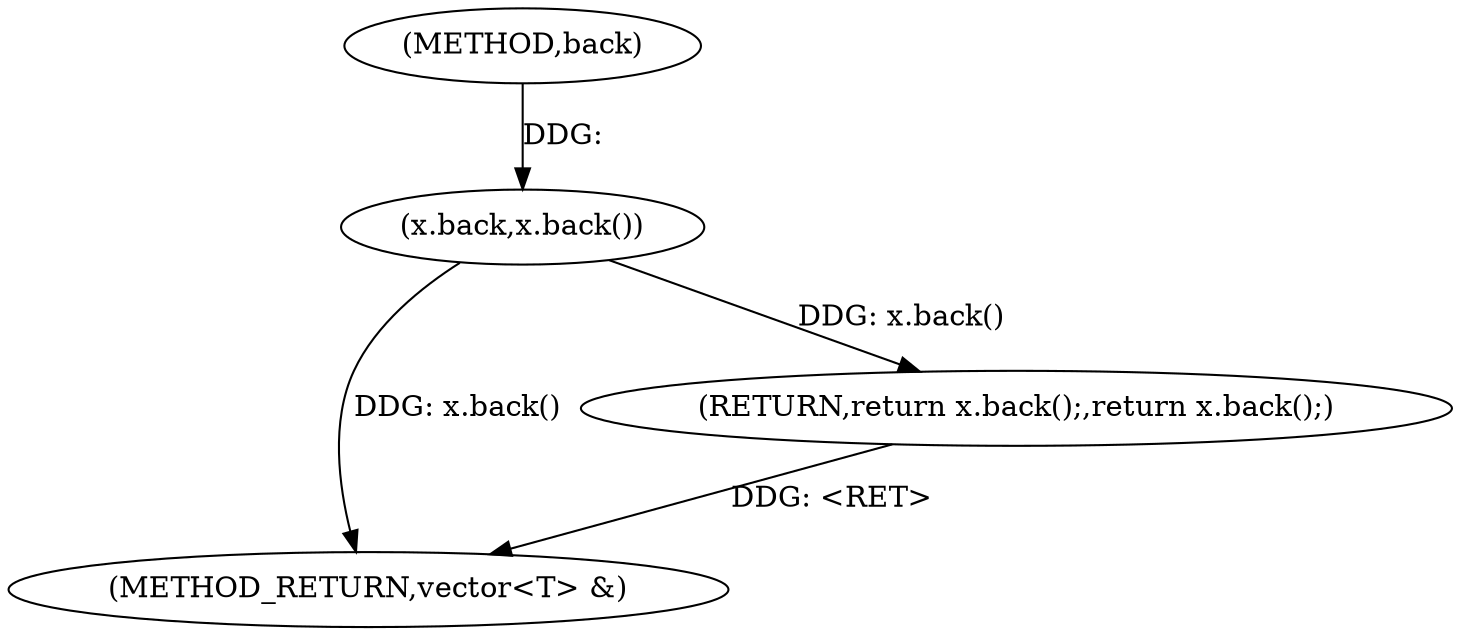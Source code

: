 digraph "back" {  
"1000683" [label = "(METHOD,back)" ]
"1000687" [label = "(METHOD_RETURN,vector<T> &)" ]
"1000685" [label = "(RETURN,return x.back();,return x.back();)" ]
"1000686" [label = "(x.back,x.back())" ]
  "1000685" -> "1000687"  [ label = "DDG: <RET>"] 
  "1000686" -> "1000687"  [ label = "DDG: x.back()"] 
  "1000686" -> "1000685"  [ label = "DDG: x.back()"] 
  "1000683" -> "1000686"  [ label = "DDG: "] 
}

